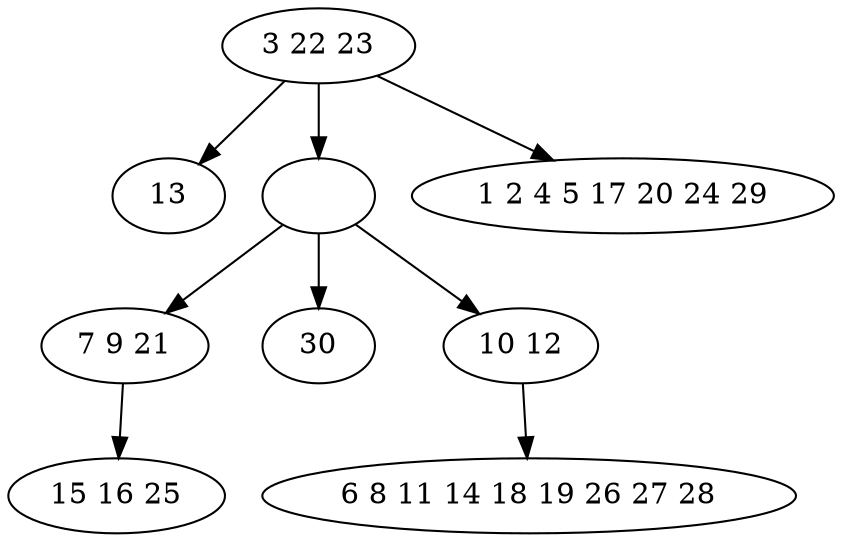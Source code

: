 digraph true_tree {
	"0" -> "1"
	"0" -> "2"
	"2" -> "3"
	"2" -> "4"
	"2" -> "5"
	"0" -> "6"
	"3" -> "7"
	"5" -> "8"
	"0" [label="3 22 23"];
	"1" [label="13"];
	"2" [label=""];
	"3" [label="7 9 21"];
	"4" [label="30"];
	"5" [label="10 12"];
	"6" [label="1 2 4 5 17 20 24 29"];
	"7" [label="15 16 25"];
	"8" [label="6 8 11 14 18 19 26 27 28"];
}
